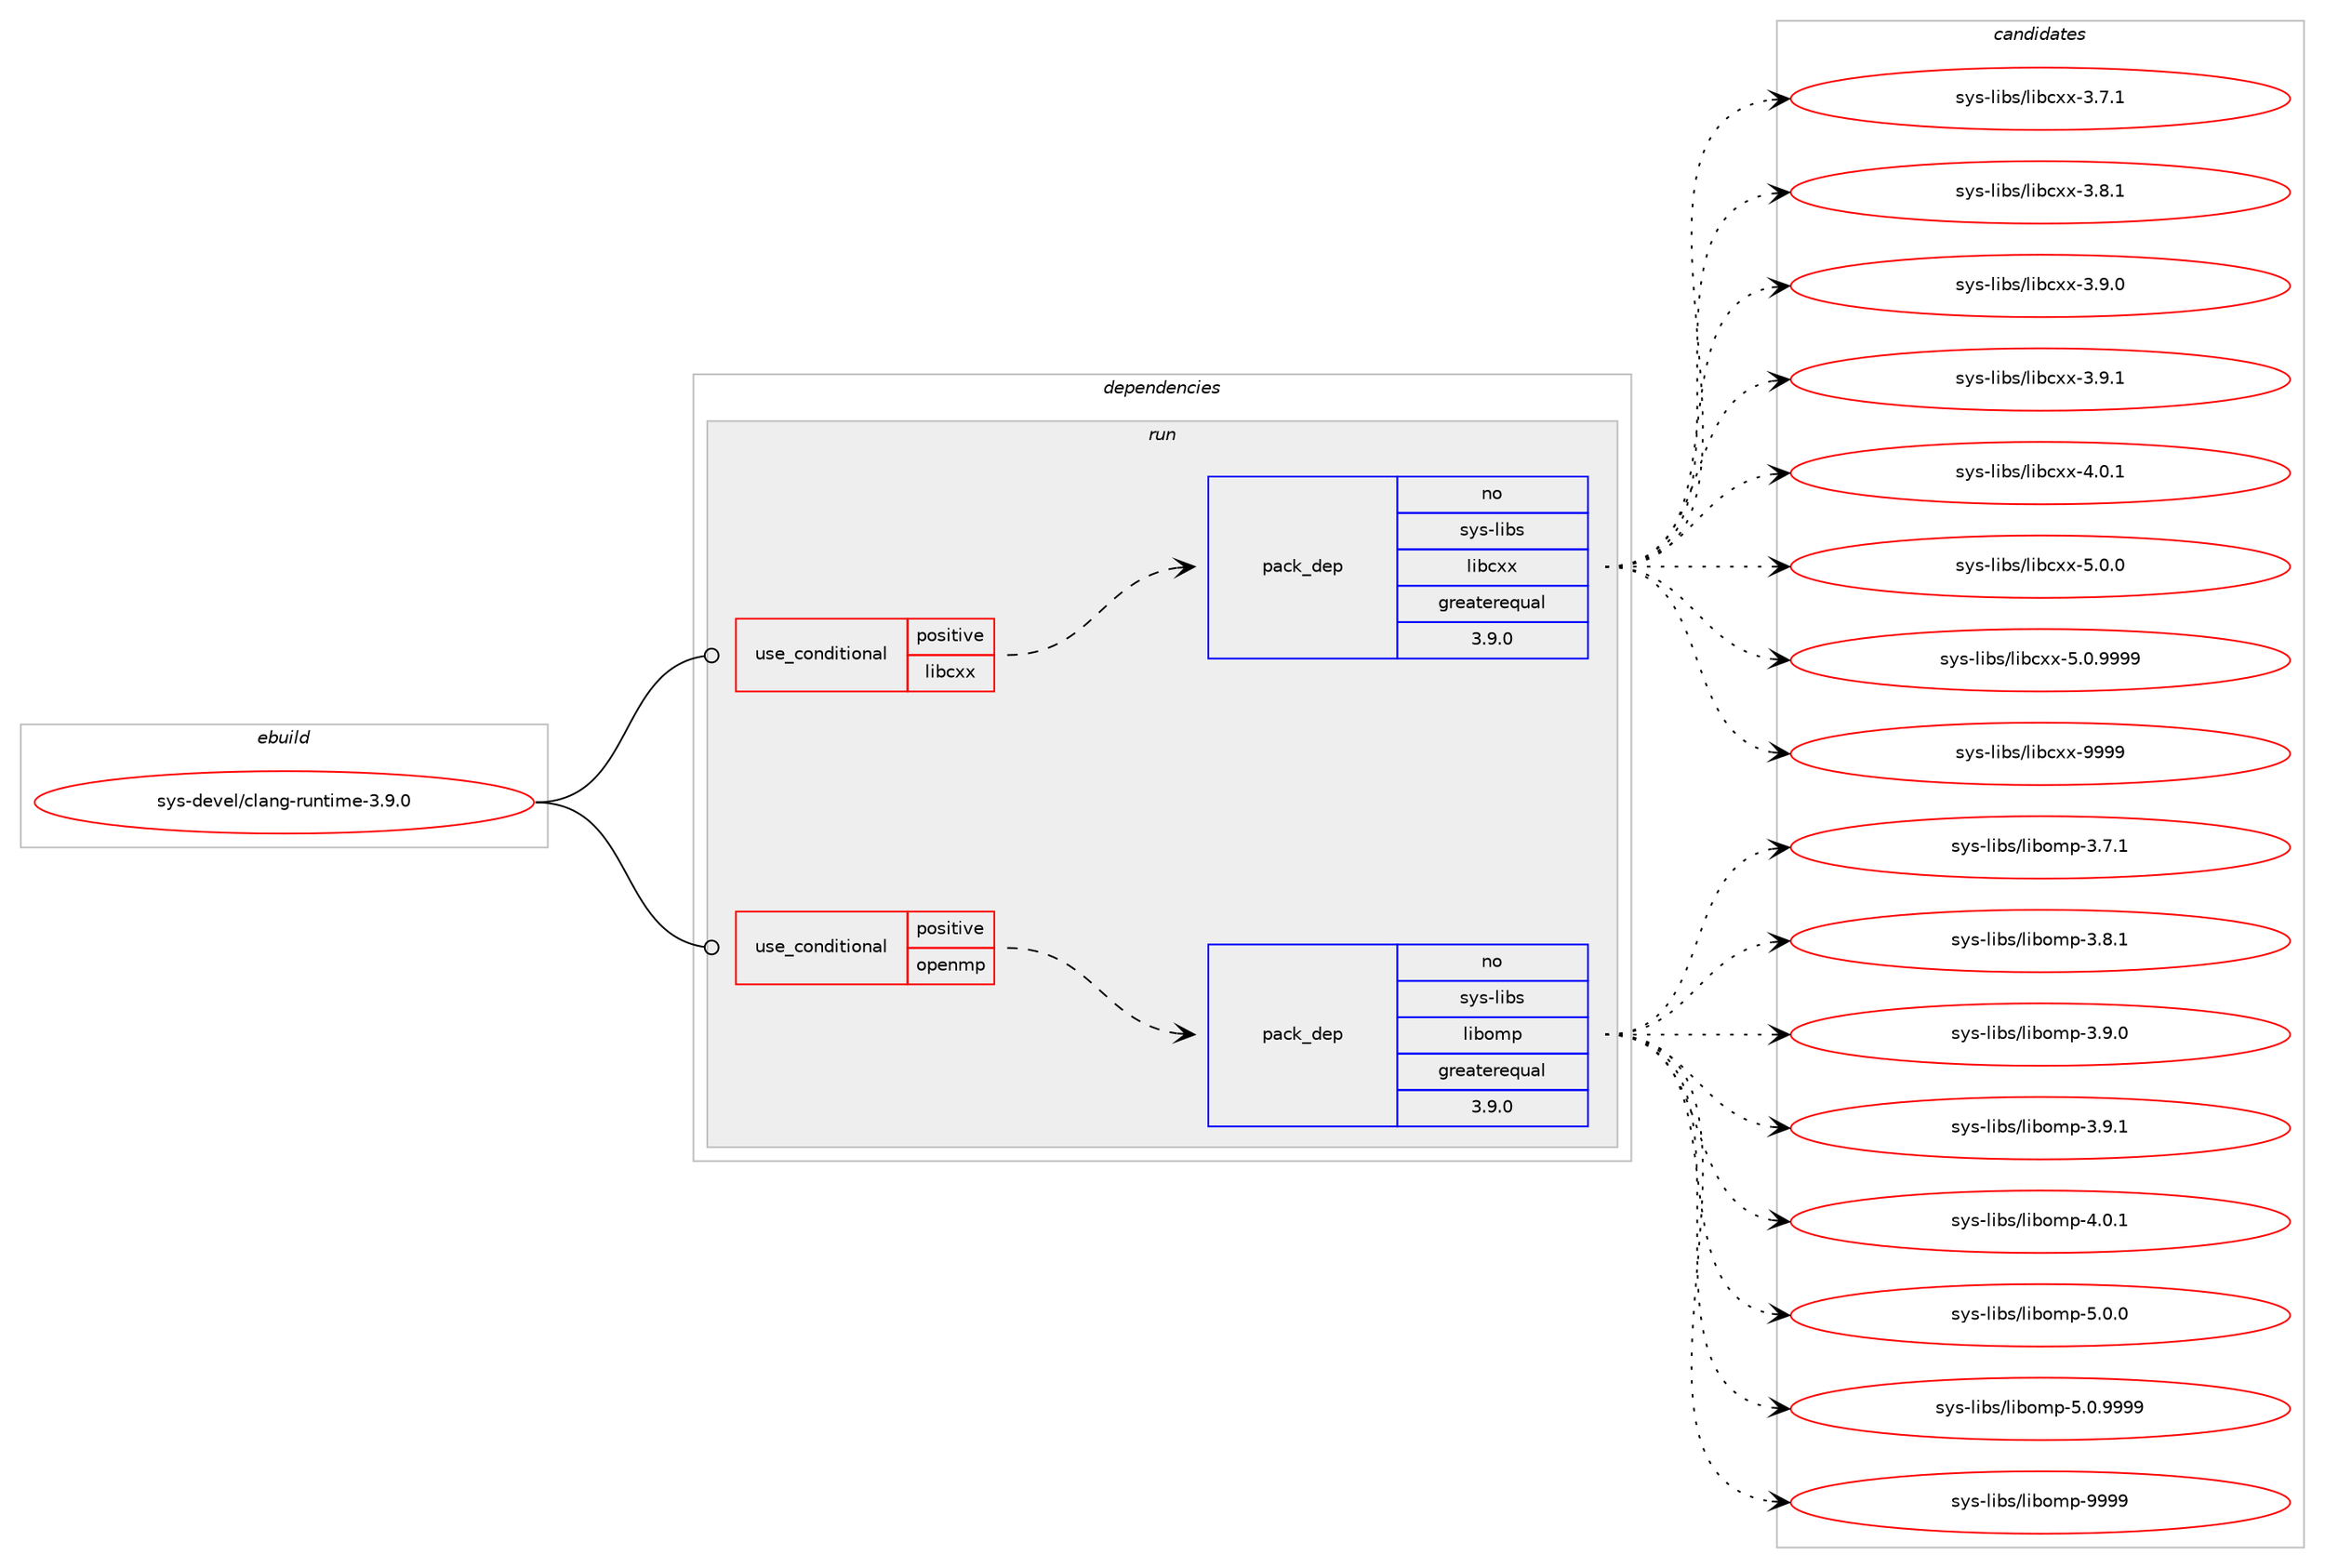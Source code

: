 digraph prolog {

# *************
# Graph options
# *************

newrank=true;
concentrate=true;
compound=true;
graph [rankdir=LR,fontname=Helvetica,fontsize=10,ranksep=1.5];#, ranksep=2.5, nodesep=0.2];
edge  [arrowhead=vee];
node  [fontname=Helvetica,fontsize=10];

# **********
# The ebuild
# **********

subgraph cluster_leftcol {
color=gray;
rank=same;
label=<<i>ebuild</i>>;
id [label="sys-devel/clang-runtime-3.9.0", color=red, width=4, href="../sys-devel/clang-runtime-3.9.0.svg"];
}

# ****************
# The dependencies
# ****************

subgraph cluster_midcol {
color=gray;
label=<<i>dependencies</i>>;
subgraph cluster_compile {
fillcolor="#eeeeee";
style=filled;
label=<<i>compile</i>>;
}
subgraph cluster_compileandrun {
fillcolor="#eeeeee";
style=filled;
label=<<i>compile and run</i>>;
}
subgraph cluster_run {
fillcolor="#eeeeee";
style=filled;
label=<<i>run</i>>;
subgraph cond115908 {
dependency483571 [label=<<TABLE BORDER="0" CELLBORDER="1" CELLSPACING="0" CELLPADDING="4"><TR><TD ROWSPAN="3" CELLPADDING="10">use_conditional</TD></TR><TR><TD>positive</TD></TR><TR><TD>libcxx</TD></TR></TABLE>>, shape=none, color=red];
subgraph pack359233 {
dependency483572 [label=<<TABLE BORDER="0" CELLBORDER="1" CELLSPACING="0" CELLPADDING="4" WIDTH="220"><TR><TD ROWSPAN="6" CELLPADDING="30">pack_dep</TD></TR><TR><TD WIDTH="110">no</TD></TR><TR><TD>sys-libs</TD></TR><TR><TD>libcxx</TD></TR><TR><TD>greaterequal</TD></TR><TR><TD>3.9.0</TD></TR></TABLE>>, shape=none, color=blue];
}
dependency483571:e -> dependency483572:w [weight=20,style="dashed",arrowhead="vee"];
}
id:e -> dependency483571:w [weight=20,style="solid",arrowhead="odot"];
subgraph cond115909 {
dependency483573 [label=<<TABLE BORDER="0" CELLBORDER="1" CELLSPACING="0" CELLPADDING="4"><TR><TD ROWSPAN="3" CELLPADDING="10">use_conditional</TD></TR><TR><TD>positive</TD></TR><TR><TD>openmp</TD></TR></TABLE>>, shape=none, color=red];
subgraph pack359234 {
dependency483574 [label=<<TABLE BORDER="0" CELLBORDER="1" CELLSPACING="0" CELLPADDING="4" WIDTH="220"><TR><TD ROWSPAN="6" CELLPADDING="30">pack_dep</TD></TR><TR><TD WIDTH="110">no</TD></TR><TR><TD>sys-libs</TD></TR><TR><TD>libomp</TD></TR><TR><TD>greaterequal</TD></TR><TR><TD>3.9.0</TD></TR></TABLE>>, shape=none, color=blue];
}
dependency483573:e -> dependency483574:w [weight=20,style="dashed",arrowhead="vee"];
}
id:e -> dependency483573:w [weight=20,style="solid",arrowhead="odot"];
}
}

# **************
# The candidates
# **************

subgraph cluster_choices {
rank=same;
color=gray;
label=<<i>candidates</i>>;

subgraph choice359233 {
color=black;
nodesep=1;
choice1151211154510810598115471081059899120120455146554649 [label="sys-libs/libcxx-3.7.1", color=red, width=4,href="../sys-libs/libcxx-3.7.1.svg"];
choice1151211154510810598115471081059899120120455146564649 [label="sys-libs/libcxx-3.8.1", color=red, width=4,href="../sys-libs/libcxx-3.8.1.svg"];
choice1151211154510810598115471081059899120120455146574648 [label="sys-libs/libcxx-3.9.0", color=red, width=4,href="../sys-libs/libcxx-3.9.0.svg"];
choice1151211154510810598115471081059899120120455146574649 [label="sys-libs/libcxx-3.9.1", color=red, width=4,href="../sys-libs/libcxx-3.9.1.svg"];
choice1151211154510810598115471081059899120120455246484649 [label="sys-libs/libcxx-4.0.1", color=red, width=4,href="../sys-libs/libcxx-4.0.1.svg"];
choice1151211154510810598115471081059899120120455346484648 [label="sys-libs/libcxx-5.0.0", color=red, width=4,href="../sys-libs/libcxx-5.0.0.svg"];
choice1151211154510810598115471081059899120120455346484657575757 [label="sys-libs/libcxx-5.0.9999", color=red, width=4,href="../sys-libs/libcxx-5.0.9999.svg"];
choice11512111545108105981154710810598991201204557575757 [label="sys-libs/libcxx-9999", color=red, width=4,href="../sys-libs/libcxx-9999.svg"];
dependency483572:e -> choice1151211154510810598115471081059899120120455146554649:w [style=dotted,weight="100"];
dependency483572:e -> choice1151211154510810598115471081059899120120455146564649:w [style=dotted,weight="100"];
dependency483572:e -> choice1151211154510810598115471081059899120120455146574648:w [style=dotted,weight="100"];
dependency483572:e -> choice1151211154510810598115471081059899120120455146574649:w [style=dotted,weight="100"];
dependency483572:e -> choice1151211154510810598115471081059899120120455246484649:w [style=dotted,weight="100"];
dependency483572:e -> choice1151211154510810598115471081059899120120455346484648:w [style=dotted,weight="100"];
dependency483572:e -> choice1151211154510810598115471081059899120120455346484657575757:w [style=dotted,weight="100"];
dependency483572:e -> choice11512111545108105981154710810598991201204557575757:w [style=dotted,weight="100"];
}
subgraph choice359234 {
color=black;
nodesep=1;
choice11512111545108105981154710810598111109112455146554649 [label="sys-libs/libomp-3.7.1", color=red, width=4,href="../sys-libs/libomp-3.7.1.svg"];
choice11512111545108105981154710810598111109112455146564649 [label="sys-libs/libomp-3.8.1", color=red, width=4,href="../sys-libs/libomp-3.8.1.svg"];
choice11512111545108105981154710810598111109112455146574648 [label="sys-libs/libomp-3.9.0", color=red, width=4,href="../sys-libs/libomp-3.9.0.svg"];
choice11512111545108105981154710810598111109112455146574649 [label="sys-libs/libomp-3.9.1", color=red, width=4,href="../sys-libs/libomp-3.9.1.svg"];
choice11512111545108105981154710810598111109112455246484649 [label="sys-libs/libomp-4.0.1", color=red, width=4,href="../sys-libs/libomp-4.0.1.svg"];
choice11512111545108105981154710810598111109112455346484648 [label="sys-libs/libomp-5.0.0", color=red, width=4,href="../sys-libs/libomp-5.0.0.svg"];
choice11512111545108105981154710810598111109112455346484657575757 [label="sys-libs/libomp-5.0.9999", color=red, width=4,href="../sys-libs/libomp-5.0.9999.svg"];
choice115121115451081059811547108105981111091124557575757 [label="sys-libs/libomp-9999", color=red, width=4,href="../sys-libs/libomp-9999.svg"];
dependency483574:e -> choice11512111545108105981154710810598111109112455146554649:w [style=dotted,weight="100"];
dependency483574:e -> choice11512111545108105981154710810598111109112455146564649:w [style=dotted,weight="100"];
dependency483574:e -> choice11512111545108105981154710810598111109112455146574648:w [style=dotted,weight="100"];
dependency483574:e -> choice11512111545108105981154710810598111109112455146574649:w [style=dotted,weight="100"];
dependency483574:e -> choice11512111545108105981154710810598111109112455246484649:w [style=dotted,weight="100"];
dependency483574:e -> choice11512111545108105981154710810598111109112455346484648:w [style=dotted,weight="100"];
dependency483574:e -> choice11512111545108105981154710810598111109112455346484657575757:w [style=dotted,weight="100"];
dependency483574:e -> choice115121115451081059811547108105981111091124557575757:w [style=dotted,weight="100"];
}
}

}
